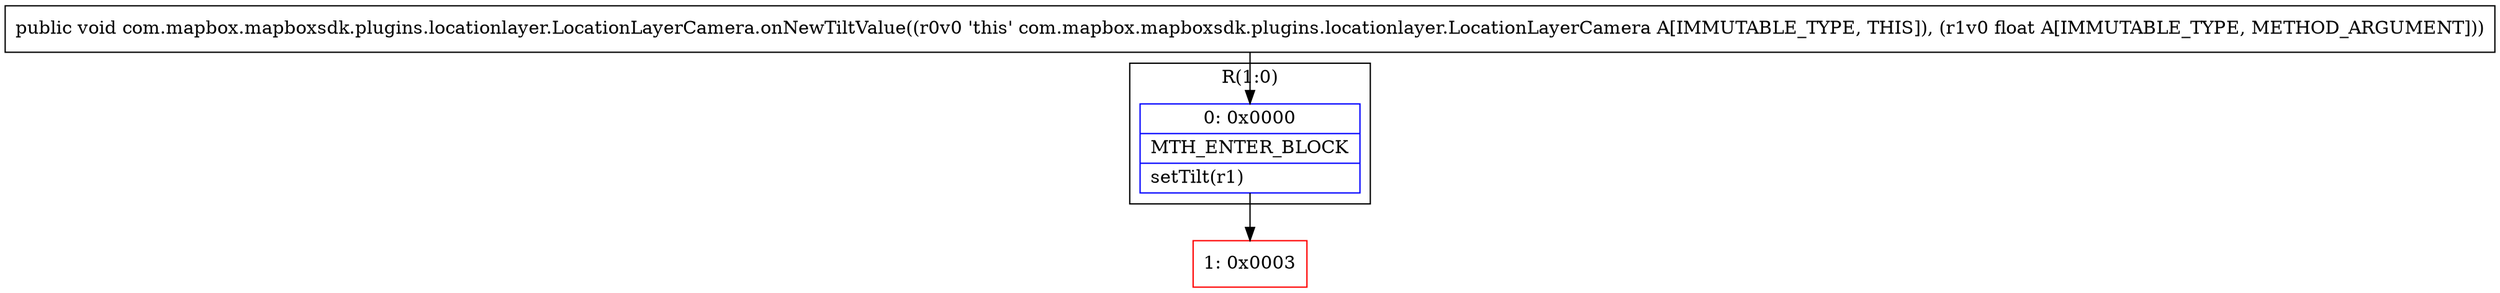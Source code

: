 digraph "CFG forcom.mapbox.mapboxsdk.plugins.locationlayer.LocationLayerCamera.onNewTiltValue(F)V" {
subgraph cluster_Region_628757704 {
label = "R(1:0)";
node [shape=record,color=blue];
Node_0 [shape=record,label="{0\:\ 0x0000|MTH_ENTER_BLOCK\l|setTilt(r1)\l}"];
}
Node_1 [shape=record,color=red,label="{1\:\ 0x0003}"];
MethodNode[shape=record,label="{public void com.mapbox.mapboxsdk.plugins.locationlayer.LocationLayerCamera.onNewTiltValue((r0v0 'this' com.mapbox.mapboxsdk.plugins.locationlayer.LocationLayerCamera A[IMMUTABLE_TYPE, THIS]), (r1v0 float A[IMMUTABLE_TYPE, METHOD_ARGUMENT])) }"];
MethodNode -> Node_0;
Node_0 -> Node_1;
}

